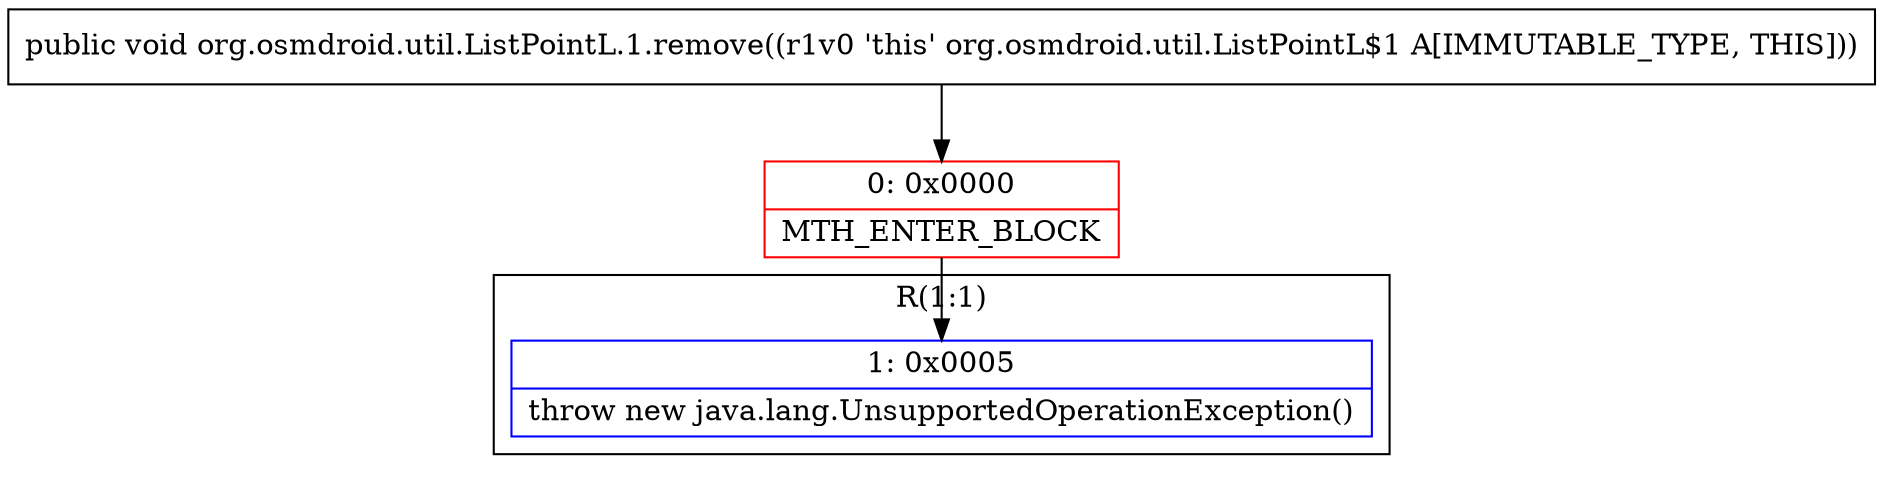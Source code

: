 digraph "CFG fororg.osmdroid.util.ListPointL.1.remove()V" {
subgraph cluster_Region_252694936 {
label = "R(1:1)";
node [shape=record,color=blue];
Node_1 [shape=record,label="{1\:\ 0x0005|throw new java.lang.UnsupportedOperationException()\l}"];
}
Node_0 [shape=record,color=red,label="{0\:\ 0x0000|MTH_ENTER_BLOCK\l}"];
MethodNode[shape=record,label="{public void org.osmdroid.util.ListPointL.1.remove((r1v0 'this' org.osmdroid.util.ListPointL$1 A[IMMUTABLE_TYPE, THIS])) }"];
MethodNode -> Node_0;
Node_0 -> Node_1;
}


